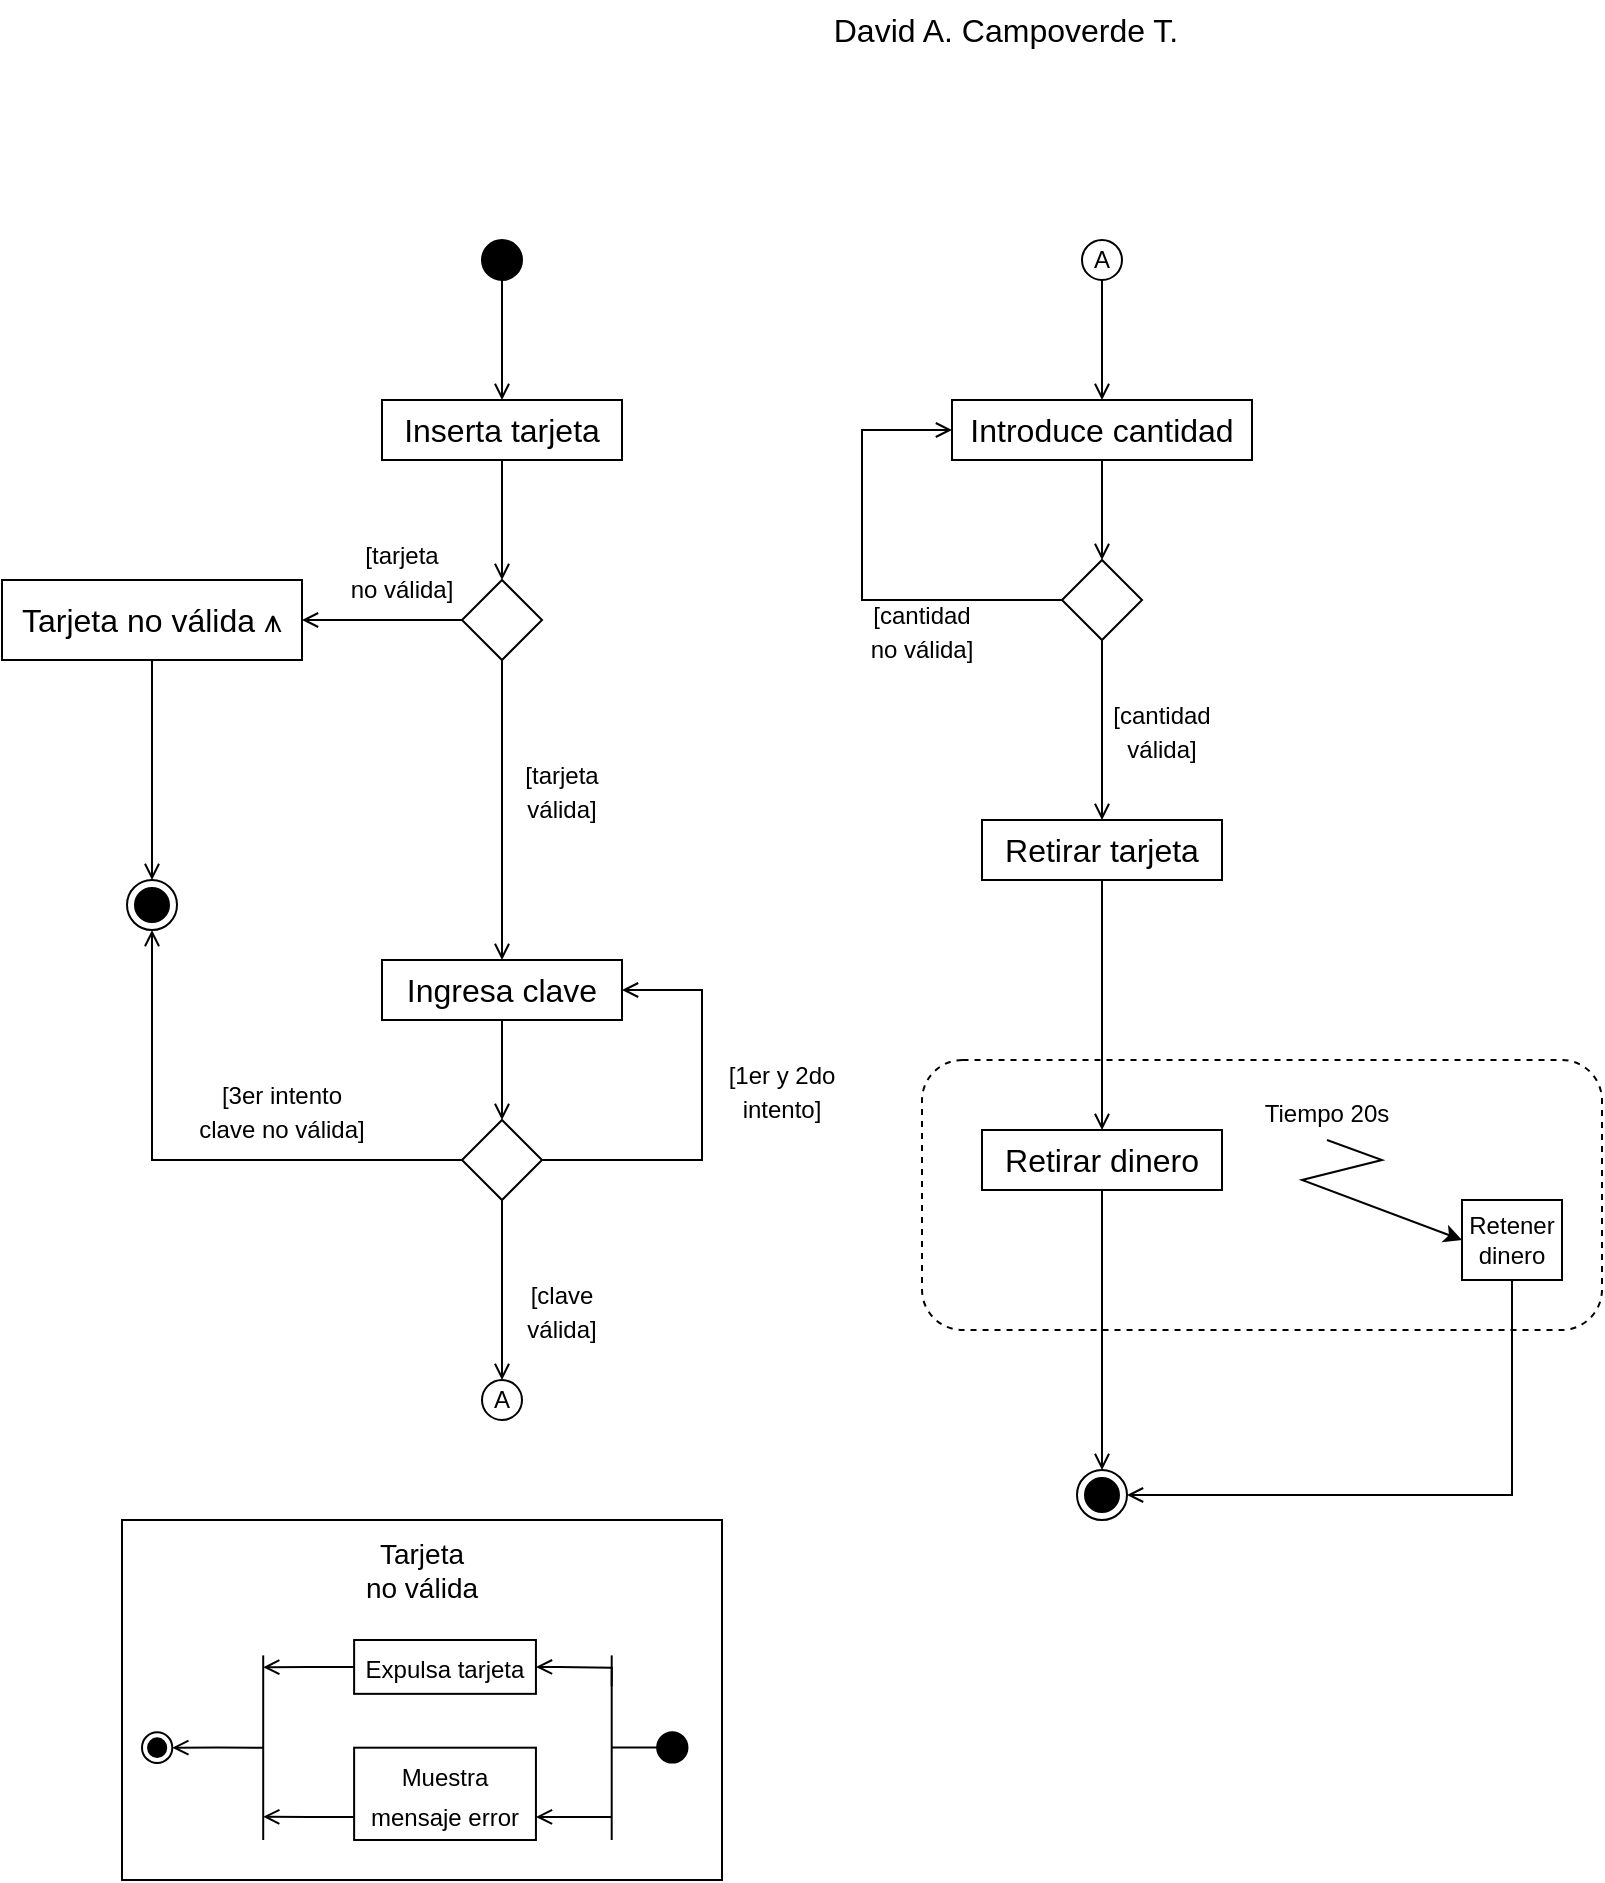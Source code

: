 <mxfile version="17.4.2" type="device"><diagram id="o_r9qjLp0w-dhbESnhPb" name="Página-1"><mxGraphModel dx="1673" dy="1008" grid="1" gridSize="10" guides="1" tooltips="1" connect="1" arrows="1" fold="1" page="1" pageScale="1" pageWidth="827" pageHeight="1169" math="0" shadow="0"><root><mxCell id="0"/><mxCell id="1" parent="0"/><mxCell id="GTEj6JAlEVg4mjtypXoH-1" value="" style="ellipse;whiteSpace=wrap;html=1;aspect=fixed;fillColor=#000000;" vertex="1" parent="1"><mxGeometry x="253" y="160" width="20" height="20" as="geometry"/></mxCell><mxCell id="GTEj6JAlEVg4mjtypXoH-4" style="edgeStyle=orthogonalEdgeStyle;rounded=0;orthogonalLoop=1;jettySize=auto;html=1;exitX=0.5;exitY=0;exitDx=0;exitDy=0;entryX=0.5;entryY=1;entryDx=0;entryDy=0;fontSize=16;endArrow=none;endFill=0;startArrow=open;startFill=0;" edge="1" parent="1" source="GTEj6JAlEVg4mjtypXoH-3" target="GTEj6JAlEVg4mjtypXoH-1"><mxGeometry relative="1" as="geometry"/></mxCell><mxCell id="GTEj6JAlEVg4mjtypXoH-36" style="edgeStyle=orthogonalEdgeStyle;rounded=0;orthogonalLoop=1;jettySize=auto;html=1;exitX=0.5;exitY=1;exitDx=0;exitDy=0;entryX=0.5;entryY=0;entryDx=0;entryDy=0;fontSize=14;startArrow=none;startFill=0;endArrow=open;endFill=0;endSize=6;strokeWidth=1;" edge="1" parent="1" source="GTEj6JAlEVg4mjtypXoH-3" target="GTEj6JAlEVg4mjtypXoH-35"><mxGeometry relative="1" as="geometry"/></mxCell><mxCell id="GTEj6JAlEVg4mjtypXoH-3" value="&lt;font style=&quot;font-size: 16px&quot;&gt;Inserta tarjeta&lt;/font&gt;" style="rounded=0;whiteSpace=wrap;html=1;fillColor=#FFFFFF;" vertex="1" parent="1"><mxGeometry x="203" y="240" width="120" height="30" as="geometry"/></mxCell><mxCell id="GTEj6JAlEVg4mjtypXoH-34" value="" style="group" vertex="1" connectable="0" parent="1"><mxGeometry x="73" y="800" width="300" height="180" as="geometry"/></mxCell><mxCell id="GTEj6JAlEVg4mjtypXoH-6" value="" style="rounded=0;whiteSpace=wrap;html=1;fontSize=16;fillColor=none;" vertex="1" parent="GTEj6JAlEVg4mjtypXoH-34"><mxGeometry width="300" height="180" as="geometry"/></mxCell><mxCell id="GTEj6JAlEVg4mjtypXoH-32" value="" style="group" vertex="1" connectable="0" parent="GTEj6JAlEVg4mjtypXoH-34"><mxGeometry x="10" y="60" width="272.73" height="100" as="geometry"/></mxCell><mxCell id="GTEj6JAlEVg4mjtypXoH-26" style="edgeStyle=orthogonalEdgeStyle;rounded=0;orthogonalLoop=1;jettySize=auto;html=1;exitX=1;exitY=0.75;exitDx=0;exitDy=0;fontSize=14;startArrow=open;startFill=0;endArrow=none;endFill=0;endSize=10;strokeWidth=1;" edge="1" parent="GTEj6JAlEVg4mjtypXoH-32" source="GTEj6JAlEVg4mjtypXoH-11"><mxGeometry relative="1" as="geometry"><mxPoint x="234.851" y="88.504" as="targetPoint"/></mxGeometry></mxCell><mxCell id="GTEj6JAlEVg4mjtypXoH-29" style="edgeStyle=orthogonalEdgeStyle;rounded=0;orthogonalLoop=1;jettySize=auto;html=1;exitX=0;exitY=0.75;exitDx=0;exitDy=0;fontSize=14;startArrow=none;startFill=0;endArrow=open;endFill=0;endSize=6;strokeWidth=1;" edge="1" parent="GTEj6JAlEVg4mjtypXoH-32" source="GTEj6JAlEVg4mjtypXoH-11"><mxGeometry relative="1" as="geometry"><mxPoint x="60.607" y="88.352" as="targetPoint"/></mxGeometry></mxCell><mxCell id="GTEj6JAlEVg4mjtypXoH-11" value="&lt;font style=&quot;font-size: 12px&quot;&gt;Muestra mensaje error&lt;/font&gt;" style="rounded=0;whiteSpace=wrap;html=1;fontSize=16;fillColor=default;container=1;" vertex="1" parent="GTEj6JAlEVg4mjtypXoH-32"><mxGeometry x="106.062" y="53.846" width="90.91" height="46.154" as="geometry"/></mxCell><mxCell id="GTEj6JAlEVg4mjtypXoH-25" style="edgeStyle=orthogonalEdgeStyle;rounded=0;orthogonalLoop=1;jettySize=auto;html=1;exitX=1;exitY=0.5;exitDx=0;exitDy=0;fontSize=14;startArrow=open;startFill=0;endArrow=none;endFill=0;endSize=10;strokeWidth=1;" edge="1" parent="GTEj6JAlEVg4mjtypXoH-32" source="GTEj6JAlEVg4mjtypXoH-12"><mxGeometry relative="1" as="geometry"><mxPoint x="234.851" y="23.077" as="targetPoint"/><Array as="points"><mxPoint x="208.335" y="13.846"/><mxPoint x="234.851" y="13.846"/></Array></mxGeometry></mxCell><mxCell id="GTEj6JAlEVg4mjtypXoH-30" style="edgeStyle=orthogonalEdgeStyle;rounded=0;orthogonalLoop=1;jettySize=auto;html=1;exitX=0;exitY=0.5;exitDx=0;exitDy=0;fontSize=14;startArrow=none;startFill=0;endArrow=open;endFill=0;endSize=6;strokeWidth=1;" edge="1" parent="GTEj6JAlEVg4mjtypXoH-32" source="GTEj6JAlEVg4mjtypXoH-12"><mxGeometry relative="1" as="geometry"><mxPoint x="60.607" y="13.626" as="targetPoint"/></mxGeometry></mxCell><mxCell id="GTEj6JAlEVg4mjtypXoH-12" value="&lt;font style=&quot;font-size: 12px&quot;&gt;Expulsa tarjeta&lt;/font&gt;" style="rounded=0;whiteSpace=wrap;html=1;fontSize=16;fillColor=default;" vertex="1" parent="GTEj6JAlEVg4mjtypXoH-32"><mxGeometry x="106.062" width="90.91" height="26.923" as="geometry"/></mxCell><mxCell id="GTEj6JAlEVg4mjtypXoH-24" style="edgeStyle=orthogonalEdgeStyle;rounded=0;orthogonalLoop=1;jettySize=auto;html=1;exitX=0;exitY=0.5;exitDx=0;exitDy=0;fontSize=14;startArrow=none;startFill=0;endArrow=none;endFill=0;endSize=10;strokeWidth=1;" edge="1" parent="GTEj6JAlEVg4mjtypXoH-32" source="GTEj6JAlEVg4mjtypXoH-17"><mxGeometry relative="1" as="geometry"><mxPoint x="234.851" y="54.0" as="targetPoint"/></mxGeometry></mxCell><mxCell id="GTEj6JAlEVg4mjtypXoH-17" value="" style="ellipse;whiteSpace=wrap;html=1;aspect=fixed;fillColor=#000000;" vertex="1" parent="GTEj6JAlEVg4mjtypXoH-32"><mxGeometry x="257.578" y="46.154" width="15.152" height="15.152" as="geometry"/></mxCell><mxCell id="GTEj6JAlEVg4mjtypXoH-22" value="" style="endArrow=none;html=1;rounded=0;fontSize=16;endSize=10;strokeWidth=1;" edge="1" parent="GTEj6JAlEVg4mjtypXoH-32"><mxGeometry width="50" height="50" relative="1" as="geometry"><mxPoint x="234.851" y="100" as="sourcePoint"/><mxPoint x="234.851" y="7.692" as="targetPoint"/></mxGeometry></mxCell><mxCell id="GTEj6JAlEVg4mjtypXoH-27" value="" style="endArrow=none;html=1;rounded=0;fontSize=16;endSize=10;strokeWidth=1;" edge="1" parent="GTEj6JAlEVg4mjtypXoH-32"><mxGeometry width="50" height="50" relative="1" as="geometry"><mxPoint x="60.607" y="100" as="sourcePoint"/><mxPoint x="60.607" y="7.692" as="targetPoint"/></mxGeometry></mxCell><mxCell id="GTEj6JAlEVg4mjtypXoH-31" style="edgeStyle=orthogonalEdgeStyle;rounded=0;orthogonalLoop=1;jettySize=auto;html=1;exitX=1;exitY=0.5;exitDx=0;exitDy=0;fontSize=14;startArrow=open;startFill=0;endArrow=none;endFill=0;endSize=6;strokeWidth=1;" edge="1" parent="GTEj6JAlEVg4mjtypXoH-32" source="GTEj6JAlEVg4mjtypXoH-28"><mxGeometry relative="1" as="geometry"><mxPoint x="60.607" y="53.919" as="targetPoint"/></mxGeometry></mxCell><mxCell id="GTEj6JAlEVg4mjtypXoH-28" value="" style="ellipse;html=1;shape=endState;fillColor=#000000;strokeColor=#000000;fontSize=14;" vertex="1" parent="GTEj6JAlEVg4mjtypXoH-32"><mxGeometry y="46.154" width="15.152" height="15.385" as="geometry"/></mxCell><mxCell id="GTEj6JAlEVg4mjtypXoH-33" value="&lt;font style=&quot;font-size: 14px&quot;&gt;Tarjeta no válida&lt;/font&gt;" style="text;html=1;strokeColor=none;fillColor=none;align=center;verticalAlign=middle;whiteSpace=wrap;rounded=0;fontSize=12;" vertex="1" parent="GTEj6JAlEVg4mjtypXoH-34"><mxGeometry x="120" y="10" width="60" height="30" as="geometry"/></mxCell><mxCell id="GTEj6JAlEVg4mjtypXoH-38" style="edgeStyle=orthogonalEdgeStyle;rounded=0;orthogonalLoop=1;jettySize=auto;html=1;exitX=0.5;exitY=1;exitDx=0;exitDy=0;entryX=0.5;entryY=0;entryDx=0;entryDy=0;fontSize=14;startArrow=none;startFill=0;endArrow=open;endFill=0;endSize=6;strokeWidth=1;" edge="1" parent="1" source="GTEj6JAlEVg4mjtypXoH-35" target="GTEj6JAlEVg4mjtypXoH-37"><mxGeometry relative="1" as="geometry"/></mxCell><mxCell id="GTEj6JAlEVg4mjtypXoH-41" style="edgeStyle=orthogonalEdgeStyle;rounded=0;orthogonalLoop=1;jettySize=auto;html=1;exitX=0;exitY=0.5;exitDx=0;exitDy=0;entryX=1;entryY=0.5;entryDx=0;entryDy=0;fontSize=12;startArrow=none;startFill=0;endArrow=open;endFill=0;endSize=6;strokeWidth=1;" edge="1" parent="1" source="GTEj6JAlEVg4mjtypXoH-35" target="GTEj6JAlEVg4mjtypXoH-40"><mxGeometry relative="1" as="geometry"/></mxCell><mxCell id="GTEj6JAlEVg4mjtypXoH-35" value="" style="rhombus;whiteSpace=wrap;html=1;fontSize=14;strokeColor=#000000;fillColor=default;" vertex="1" parent="1"><mxGeometry x="243" y="330" width="40" height="40" as="geometry"/></mxCell><mxCell id="GTEj6JAlEVg4mjtypXoH-46" style="edgeStyle=orthogonalEdgeStyle;rounded=0;orthogonalLoop=1;jettySize=auto;html=1;exitX=0.5;exitY=1;exitDx=0;exitDy=0;entryX=0.5;entryY=0;entryDx=0;entryDy=0;fontSize=12;startArrow=none;startFill=0;endArrow=open;endFill=0;endSize=6;strokeWidth=1;" edge="1" parent="1" source="GTEj6JAlEVg4mjtypXoH-37" target="GTEj6JAlEVg4mjtypXoH-45"><mxGeometry relative="1" as="geometry"/></mxCell><mxCell id="GTEj6JAlEVg4mjtypXoH-37" value="&lt;font style=&quot;font-size: 16px&quot;&gt;Ingresa clave&lt;/font&gt;" style="rounded=0;whiteSpace=wrap;html=1;fillColor=#FFFFFF;" vertex="1" parent="1"><mxGeometry x="203" y="520" width="120" height="30" as="geometry"/></mxCell><mxCell id="GTEj6JAlEVg4mjtypXoH-39" value="&lt;font style=&quot;font-size: 12px&quot;&gt;[tarjeta&lt;br&gt;válida]&lt;/font&gt;" style="text;html=1;strokeColor=none;fillColor=none;align=center;verticalAlign=middle;whiteSpace=wrap;rounded=0;fontSize=14;" vertex="1" parent="1"><mxGeometry x="263" y="420" width="60" height="30" as="geometry"/></mxCell><mxCell id="GTEj6JAlEVg4mjtypXoH-44" style="edgeStyle=orthogonalEdgeStyle;rounded=0;orthogonalLoop=1;jettySize=auto;html=1;exitX=0.5;exitY=1;exitDx=0;exitDy=0;entryX=0.5;entryY=0;entryDx=0;entryDy=0;fontSize=12;startArrow=none;startFill=0;endArrow=open;endFill=0;endSize=6;strokeWidth=1;" edge="1" parent="1" source="GTEj6JAlEVg4mjtypXoH-40" target="GTEj6JAlEVg4mjtypXoH-43"><mxGeometry relative="1" as="geometry"/></mxCell><mxCell id="GTEj6JAlEVg4mjtypXoH-40" value="&lt;font style=&quot;font-size: 16px&quot;&gt;Tarjeta no válida ⩚&lt;br&gt;&lt;/font&gt;" style="rounded=0;whiteSpace=wrap;html=1;fillColor=#FFFFFF;" vertex="1" parent="1"><mxGeometry x="13" y="330" width="150" height="40" as="geometry"/></mxCell><mxCell id="GTEj6JAlEVg4mjtypXoH-42" value="&lt;font style=&quot;font-size: 12px&quot;&gt;[tarjeta&lt;br&gt;no válida]&lt;/font&gt;" style="text;html=1;strokeColor=none;fillColor=none;align=center;verticalAlign=middle;whiteSpace=wrap;rounded=0;fontSize=14;" vertex="1" parent="1"><mxGeometry x="183" y="310" width="60" height="30" as="geometry"/></mxCell><mxCell id="GTEj6JAlEVg4mjtypXoH-43" value="" style="ellipse;html=1;shape=endState;fillColor=#000000;strokeColor=#000000;fontSize=12;" vertex="1" parent="1"><mxGeometry x="75.5" y="480" width="25" height="25" as="geometry"/></mxCell><mxCell id="GTEj6JAlEVg4mjtypXoH-47" style="edgeStyle=orthogonalEdgeStyle;rounded=0;orthogonalLoop=1;jettySize=auto;html=1;exitX=0;exitY=0.5;exitDx=0;exitDy=0;entryX=0.5;entryY=1;entryDx=0;entryDy=0;fontSize=12;startArrow=none;startFill=0;endArrow=open;endFill=0;endSize=6;strokeWidth=1;" edge="1" parent="1" source="GTEj6JAlEVg4mjtypXoH-45" target="GTEj6JAlEVg4mjtypXoH-43"><mxGeometry relative="1" as="geometry"/></mxCell><mxCell id="GTEj6JAlEVg4mjtypXoH-49" style="edgeStyle=orthogonalEdgeStyle;rounded=0;orthogonalLoop=1;jettySize=auto;html=1;exitX=0.5;exitY=1;exitDx=0;exitDy=0;entryX=0.5;entryY=0;entryDx=0;entryDy=0;fontSize=12;startArrow=none;startFill=0;endArrow=open;endFill=0;endSize=6;strokeWidth=1;" edge="1" parent="1" source="GTEj6JAlEVg4mjtypXoH-45" target="GTEj6JAlEVg4mjtypXoH-48"><mxGeometry relative="1" as="geometry"/></mxCell><mxCell id="GTEj6JAlEVg4mjtypXoH-51" style="edgeStyle=orthogonalEdgeStyle;rounded=0;orthogonalLoop=1;jettySize=auto;html=1;exitX=1;exitY=0.5;exitDx=0;exitDy=0;entryX=1;entryY=0.5;entryDx=0;entryDy=0;fontSize=12;startArrow=none;startFill=0;endArrow=open;endFill=0;endSize=6;strokeWidth=1;" edge="1" parent="1" source="GTEj6JAlEVg4mjtypXoH-45" target="GTEj6JAlEVg4mjtypXoH-37"><mxGeometry relative="1" as="geometry"><Array as="points"><mxPoint x="363" y="620"/><mxPoint x="363" y="535"/></Array></mxGeometry></mxCell><mxCell id="GTEj6JAlEVg4mjtypXoH-45" value="" style="rhombus;whiteSpace=wrap;html=1;fontSize=14;strokeColor=#000000;fillColor=default;" vertex="1" parent="1"><mxGeometry x="243" y="600" width="40" height="40" as="geometry"/></mxCell><mxCell id="GTEj6JAlEVg4mjtypXoH-48" value="A" style="ellipse;whiteSpace=wrap;html=1;aspect=fixed;fillColor=#FFFFFF;" vertex="1" parent="1"><mxGeometry x="253" y="730" width="20" height="20" as="geometry"/></mxCell><mxCell id="GTEj6JAlEVg4mjtypXoH-50" value="&lt;font style=&quot;font-size: 12px&quot;&gt;[clave &lt;br&gt;válida]&lt;/font&gt;" style="text;html=1;strokeColor=none;fillColor=none;align=center;verticalAlign=middle;whiteSpace=wrap;rounded=0;fontSize=14;" vertex="1" parent="1"><mxGeometry x="263" y="680" width="60" height="30" as="geometry"/></mxCell><mxCell id="GTEj6JAlEVg4mjtypXoH-52" value="&lt;font style=&quot;font-size: 12px&quot;&gt;[1er y 2do&lt;br&gt;intento]&lt;/font&gt;" style="text;html=1;strokeColor=none;fillColor=none;align=center;verticalAlign=middle;whiteSpace=wrap;rounded=0;fontSize=14;" vertex="1" parent="1"><mxGeometry x="373" y="570" width="60" height="30" as="geometry"/></mxCell><mxCell id="GTEj6JAlEVg4mjtypXoH-53" value="&lt;font style=&quot;font-size: 12px&quot;&gt;[3er intento&lt;br&gt;clave no válida]&lt;/font&gt;" style="text;html=1;strokeColor=none;fillColor=none;align=center;verticalAlign=middle;whiteSpace=wrap;rounded=0;fontSize=14;" vertex="1" parent="1"><mxGeometry x="103" y="580" width="100" height="30" as="geometry"/></mxCell><mxCell id="GTEj6JAlEVg4mjtypXoH-58" style="edgeStyle=orthogonalEdgeStyle;rounded=0;orthogonalLoop=1;jettySize=auto;html=1;exitX=0.5;exitY=1;exitDx=0;exitDy=0;fontSize=16;startArrow=none;startFill=0;endArrow=open;endFill=0;endSize=6;strokeWidth=1;" edge="1" parent="1" source="GTEj6JAlEVg4mjtypXoH-54" target="GTEj6JAlEVg4mjtypXoH-56"><mxGeometry relative="1" as="geometry"/></mxCell><mxCell id="GTEj6JAlEVg4mjtypXoH-54" value="A" style="ellipse;whiteSpace=wrap;html=1;aspect=fixed;fillColor=#FFFFFF;" vertex="1" parent="1"><mxGeometry x="553" y="160" width="20" height="20" as="geometry"/></mxCell><mxCell id="GTEj6JAlEVg4mjtypXoH-55" value="&lt;font style=&quot;font-size: 16px&quot;&gt;David A. Campoverde T.&lt;/font&gt;" style="text;html=1;strokeColor=none;fillColor=none;align=center;verticalAlign=middle;whiteSpace=wrap;rounded=0;fontSize=12;" vertex="1" parent="1"><mxGeometry x="410" y="40" width="210" height="30" as="geometry"/></mxCell><mxCell id="GTEj6JAlEVg4mjtypXoH-60" style="edgeStyle=orthogonalEdgeStyle;rounded=0;orthogonalLoop=1;jettySize=auto;html=1;exitX=0.5;exitY=1;exitDx=0;exitDy=0;entryX=0.5;entryY=0;entryDx=0;entryDy=0;fontSize=16;startArrow=none;startFill=0;endArrow=open;endFill=0;endSize=6;strokeWidth=1;" edge="1" parent="1" source="GTEj6JAlEVg4mjtypXoH-56" target="GTEj6JAlEVg4mjtypXoH-59"><mxGeometry relative="1" as="geometry"/></mxCell><mxCell id="GTEj6JAlEVg4mjtypXoH-56" value="&lt;font style=&quot;font-size: 16px&quot;&gt;Introduce cantidad&lt;/font&gt;" style="rounded=0;whiteSpace=wrap;html=1;fillColor=#FFFFFF;" vertex="1" parent="1"><mxGeometry x="488" y="240" width="150" height="30" as="geometry"/></mxCell><mxCell id="GTEj6JAlEVg4mjtypXoH-61" style="edgeStyle=orthogonalEdgeStyle;rounded=0;orthogonalLoop=1;jettySize=auto;html=1;exitX=0;exitY=0.5;exitDx=0;exitDy=0;entryX=0;entryY=0.5;entryDx=0;entryDy=0;fontSize=16;startArrow=none;startFill=0;endArrow=open;endFill=0;endSize=6;strokeWidth=1;" edge="1" parent="1" source="GTEj6JAlEVg4mjtypXoH-59" target="GTEj6JAlEVg4mjtypXoH-56"><mxGeometry relative="1" as="geometry"><Array as="points"><mxPoint x="443" y="340"/><mxPoint x="443" y="255"/></Array></mxGeometry></mxCell><mxCell id="GTEj6JAlEVg4mjtypXoH-65" style="edgeStyle=orthogonalEdgeStyle;rounded=0;orthogonalLoop=1;jettySize=auto;html=1;exitX=0.5;exitY=1;exitDx=0;exitDy=0;entryX=0.5;entryY=0;entryDx=0;entryDy=0;fontSize=16;startArrow=none;startFill=0;endArrow=open;endFill=0;endSize=6;strokeWidth=1;" edge="1" parent="1" source="GTEj6JAlEVg4mjtypXoH-59" target="GTEj6JAlEVg4mjtypXoH-64"><mxGeometry relative="1" as="geometry"/></mxCell><mxCell id="GTEj6JAlEVg4mjtypXoH-59" value="" style="rhombus;whiteSpace=wrap;html=1;fontSize=14;strokeColor=#000000;fillColor=default;" vertex="1" parent="1"><mxGeometry x="543" y="320" width="40" height="40" as="geometry"/></mxCell><mxCell id="GTEj6JAlEVg4mjtypXoH-62" value="&lt;font style=&quot;font-size: 12px&quot;&gt;[cantidad no válida]&lt;/font&gt;" style="text;html=1;strokeColor=none;fillColor=none;align=center;verticalAlign=middle;whiteSpace=wrap;rounded=0;fontSize=14;" vertex="1" parent="1"><mxGeometry x="443" y="340" width="60" height="30" as="geometry"/></mxCell><mxCell id="GTEj6JAlEVg4mjtypXoH-68" style="edgeStyle=orthogonalEdgeStyle;rounded=0;orthogonalLoop=1;jettySize=auto;html=1;exitX=0.5;exitY=1;exitDx=0;exitDy=0;entryX=0.5;entryY=0;entryDx=0;entryDy=0;fontSize=16;startArrow=none;startFill=0;endArrow=open;endFill=0;endSize=6;strokeWidth=1;" edge="1" parent="1" source="GTEj6JAlEVg4mjtypXoH-64" target="GTEj6JAlEVg4mjtypXoH-67"><mxGeometry relative="1" as="geometry"/></mxCell><mxCell id="GTEj6JAlEVg4mjtypXoH-64" value="&lt;font style=&quot;font-size: 16px&quot;&gt;Retirar tarjeta&lt;/font&gt;" style="rounded=0;whiteSpace=wrap;html=1;fillColor=#FFFFFF;" vertex="1" parent="1"><mxGeometry x="503" y="450" width="120" height="30" as="geometry"/></mxCell><mxCell id="GTEj6JAlEVg4mjtypXoH-66" value="&lt;font style=&quot;font-size: 12px&quot;&gt;[cantidad válida]&lt;/font&gt;" style="text;html=1;strokeColor=none;fillColor=none;align=center;verticalAlign=middle;whiteSpace=wrap;rounded=0;fontSize=14;" vertex="1" parent="1"><mxGeometry x="563" y="390" width="60" height="30" as="geometry"/></mxCell><mxCell id="GTEj6JAlEVg4mjtypXoH-74" style="edgeStyle=orthogonalEdgeStyle;rounded=0;orthogonalLoop=1;jettySize=auto;html=1;exitX=0.5;exitY=1;exitDx=0;exitDy=0;entryX=0.5;entryY=0;entryDx=0;entryDy=0;fontSize=12;startArrow=none;startFill=0;endArrow=open;endFill=0;endSize=6;strokeWidth=1;" edge="1" parent="1" source="GTEj6JAlEVg4mjtypXoH-67" target="GTEj6JAlEVg4mjtypXoH-73"><mxGeometry relative="1" as="geometry"/></mxCell><mxCell id="GTEj6JAlEVg4mjtypXoH-67" value="&lt;font style=&quot;font-size: 16px&quot;&gt;Retirar dinero&lt;/font&gt;" style="rounded=0;whiteSpace=wrap;html=1;fillColor=#FFFFFF;" vertex="1" parent="1"><mxGeometry x="503" y="605" width="120" height="30" as="geometry"/></mxCell><mxCell id="GTEj6JAlEVg4mjtypXoH-69" value="" style="rounded=1;whiteSpace=wrap;html=1;fontSize=16;strokeColor=#000000;fillColor=none;dashed=1;" vertex="1" parent="1"><mxGeometry x="473" y="570" width="340" height="135" as="geometry"/></mxCell><mxCell id="GTEj6JAlEVg4mjtypXoH-70" value="&lt;font style=&quot;font-size: 12px&quot;&gt;Tiempo 20s&lt;/font&gt;" style="text;html=1;strokeColor=none;fillColor=none;align=center;verticalAlign=middle;whiteSpace=wrap;rounded=0;dashed=1;fontSize=16;" vertex="1" parent="1"><mxGeometry x="633" y="580" width="85" height="30" as="geometry"/></mxCell><mxCell id="GTEj6JAlEVg4mjtypXoH-75" style="edgeStyle=orthogonalEdgeStyle;rounded=0;orthogonalLoop=1;jettySize=auto;html=1;exitX=0.5;exitY=1;exitDx=0;exitDy=0;entryX=1;entryY=0.5;entryDx=0;entryDy=0;fontSize=12;startArrow=none;startFill=0;endArrow=open;endFill=0;endSize=6;strokeWidth=1;" edge="1" parent="1" source="GTEj6JAlEVg4mjtypXoH-71" target="GTEj6JAlEVg4mjtypXoH-73"><mxGeometry relative="1" as="geometry"/></mxCell><mxCell id="GTEj6JAlEVg4mjtypXoH-71" value="Retener dinero" style="rounded=0;whiteSpace=wrap;html=1;fontSize=12;strokeColor=#000000;fillColor=default;" vertex="1" parent="1"><mxGeometry x="743" y="640" width="50" height="40" as="geometry"/></mxCell><mxCell id="GTEj6JAlEVg4mjtypXoH-72" value="" style="endArrow=classic;html=1;rounded=0;fontSize=12;endSize=6;strokeWidth=1;exitX=0.5;exitY=1;exitDx=0;exitDy=0;entryX=0;entryY=0.5;entryDx=0;entryDy=0;" edge="1" parent="1" source="GTEj6JAlEVg4mjtypXoH-70" target="GTEj6JAlEVg4mjtypXoH-71"><mxGeometry width="50" height="50" relative="1" as="geometry"><mxPoint x="553" y="890" as="sourcePoint"/><mxPoint x="603" y="840" as="targetPoint"/><Array as="points"><mxPoint x="703" y="620"/><mxPoint x="663" y="630"/></Array></mxGeometry></mxCell><mxCell id="GTEj6JAlEVg4mjtypXoH-73" value="" style="ellipse;html=1;shape=endState;fillColor=#000000;strokeColor=#000000;fontSize=12;" vertex="1" parent="1"><mxGeometry x="550.5" y="775" width="25" height="25" as="geometry"/></mxCell></root></mxGraphModel></diagram></mxfile>